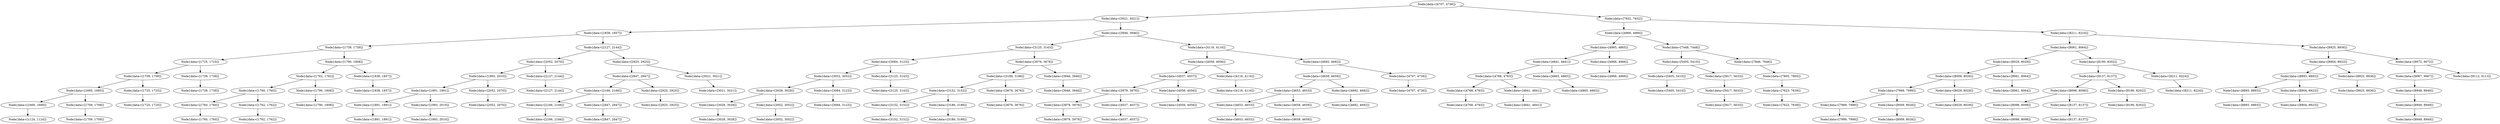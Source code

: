 digraph G{
1577219388 [label="Node{data=[4707, 4736]}"]
1577219388 -> 2070721059
2070721059 [label="Node{data=[3021, 3021]}"]
2070721059 -> 1533328386
1533328386 [label="Node{data=[1838, 1857]}"]
1533328386 -> 628282377
628282377 [label="Node{data=[1739, 1739]}"]
628282377 -> 1746206222
1746206222 [label="Node{data=[1725, 1725]}"]
1746206222 -> 1987552389
1987552389 [label="Node{data=[1709, 1709]}"]
1987552389 -> 143495909
143495909 [label="Node{data=[1695, 1695]}"]
143495909 -> 996986209
996986209 [label="Node{data=[1669, 1669]}"]
996986209 -> 1950855308
1950855308 [label="Node{data=[1124, 1124]}"]
143495909 -> 1063215373
1063215373 [label="Node{data=[1709, 1709]}"]
1063215373 -> 1537328825
1537328825 [label="Node{data=[1709, 1709]}"]
1987552389 -> 108732265
108732265 [label="Node{data=[1725, 1725]}"]
108732265 -> 1341197562
1341197562 [label="Node{data=[1725, 1725]}"]
1746206222 -> 190995200
190995200 [label="Node{data=[1739, 1739]}"]
190995200 -> 1579405531
1579405531 [label="Node{data=[1739, 1739]}"]
628282377 -> 8195105
8195105 [label="Node{data=[1790, 1808]}"]
8195105 -> 1194087944
1194087944 [label="Node{data=[1762, 1762]}"]
1194087944 -> 1578090422
1578090422 [label="Node{data=[1760, 1760]}"]
1578090422 -> 518654372
518654372 [label="Node{data=[1760, 1760]}"]
518654372 -> 1990066780
1990066780 [label="Node{data=[1760, 1760]}"]
1578090422 -> 1395103377
1395103377 [label="Node{data=[1762, 1762]}"]
1395103377 -> 1886810444
1886810444 [label="Node{data=[1762, 1762]}"]
1194087944 -> 1042280911
1042280911 [label="Node{data=[1790, 1808]}"]
1042280911 -> 949323954
949323954 [label="Node{data=[1790, 1808]}"]
8195105 -> 1474892335
1474892335 [label="Node{data=[1838, 1857]}"]
1474892335 -> 349631887
349631887 [label="Node{data=[1838, 1857]}"]
1533328386 -> 1426521939
1426521939 [label="Node{data=[2127, 2144]}"]
1426521939 -> 1103244633
1103244633 [label="Node{data=[2052, 2070]}"]
1103244633 -> 1587881764
1587881764 [label="Node{data=[1993, 2010]}"]
1587881764 -> 2113719282
2113719282 [label="Node{data=[1891, 1891]}"]
2113719282 -> 534925177
534925177 [label="Node{data=[1891, 1891]}"]
534925177 -> 1335492921
1335492921 [label="Node{data=[1891, 1891]}"]
2113719282 -> 955352041
955352041 [label="Node{data=[1993, 2010]}"]
955352041 -> 592018526
592018526 [label="Node{data=[1993, 2010]}"]
1587881764 -> 786261705
786261705 [label="Node{data=[2052, 2070]}"]
786261705 -> 827406818
827406818 [label="Node{data=[2052, 2070]}"]
1103244633 -> 84613866
84613866 [label="Node{data=[2127, 2144]}"]
84613866 -> 1841835417
1841835417 [label="Node{data=[2127, 2144]}"]
1426521939 -> 686224839
686224839 [label="Node{data=[2925, 2925]}"]
686224839 -> 281036560
281036560 [label="Node{data=[2847, 2847]}"]
281036560 -> 1304544168
1304544168 [label="Node{data=[2166, 2166]}"]
1304544168 -> 1640598380
1640598380 [label="Node{data=[2166, 2166]}"]
1640598380 -> 2124288607
2124288607 [label="Node{data=[2166, 2166]}"]
1304544168 -> 1827943003
1827943003 [label="Node{data=[2847, 2847]}"]
1827943003 -> 795566318
795566318 [label="Node{data=[2847, 2847]}"]
281036560 -> 39066756
39066756 [label="Node{data=[2925, 2925]}"]
39066756 -> 207022715
207022715 [label="Node{data=[2925, 2925]}"]
686224839 -> 1107130176
1107130176 [label="Node{data=[3021, 3021]}"]
1107130176 -> 904201089
904201089 [label="Node{data=[3021, 3021]}"]
2070721059 -> 393709957
393709957 [label="Node{data=[3946, 3946]}"]
393709957 -> 743029794
743029794 [label="Node{data=[3125, 3143]}"]
743029794 -> 111446428
111446428 [label="Node{data=[3084, 3123]}"]
111446428 -> 457206722
457206722 [label="Node{data=[3052, 3052]}"]
457206722 -> 818995854
818995854 [label="Node{data=[3028, 3028]}"]
818995854 -> 1360650266
1360650266 [label="Node{data=[3028, 3028]}"]
1360650266 -> 1934846924
1934846924 [label="Node{data=[3028, 3028]}"]
818995854 -> 1809125407
1809125407 [label="Node{data=[3052, 3052]}"]
1809125407 -> 1554402169
1554402169 [label="Node{data=[3052, 3052]}"]
457206722 -> 1109490119
1109490119 [label="Node{data=[3084, 3123]}"]
1109490119 -> 709130052
709130052 [label="Node{data=[3084, 3123]}"]
111446428 -> 1775423483
1775423483 [label="Node{data=[3125, 3143]}"]
1775423483 -> 130133051
130133051 [label="Node{data=[3125, 3143]}"]
743029794 -> 1315373637
1315373637 [label="Node{data=[3676, 3676]}"]
1315373637 -> 1200661146
1200661146 [label="Node{data=[3186, 3186]}"]
1200661146 -> 943853700
943853700 [label="Node{data=[3152, 3152]}"]
943853700 -> 854115267
854115267 [label="Node{data=[3152, 3152]}"]
854115267 -> 1156291313
1156291313 [label="Node{data=[3152, 3152]}"]
943853700 -> 112026756
112026756 [label="Node{data=[3186, 3186]}"]
112026756 -> 776176357
776176357 [label="Node{data=[3186, 3186]}"]
1200661146 -> 1522645557
1522645557 [label="Node{data=[3676, 3676]}"]
1522645557 -> 1122340750
1122340750 [label="Node{data=[3676, 3676]}"]
1315373637 -> 797006354
797006354 [label="Node{data=[3946, 3946]}"]
797006354 -> 493330861
493330861 [label="Node{data=[3946, 3946]}"]
393709957 -> 1252044838
1252044838 [label="Node{data=[4116, 4116]}"]
1252044838 -> 618127107
618127107 [label="Node{data=[4056, 4056]}"]
618127107 -> 27480129
27480129 [label="Node{data=[4037, 4037]}"]
27480129 -> 560587537
560587537 [label="Node{data=[3979, 3979]}"]
560587537 -> 1845970586
1845970586 [label="Node{data=[3979, 3979]}"]
1845970586 -> 1949475742
1949475742 [label="Node{data=[3979, 3979]}"]
560587537 -> 1871238145
1871238145 [label="Node{data=[4037, 4037]}"]
1871238145 -> 26727306
26727306 [label="Node{data=[4037, 4037]}"]
27480129 -> 1441818292
1441818292 [label="Node{data=[4056, 4056]}"]
1441818292 -> 876544455
876544455 [label="Node{data=[4056, 4056]}"]
618127107 -> 499053469
499053469 [label="Node{data=[4116, 4116]}"]
499053469 -> 579495971
579495971 [label="Node{data=[4116, 4116]}"]
1252044838 -> 1947827968
1947827968 [label="Node{data=[4692, 4692]}"]
1947827968 -> 954493309
954493309 [label="Node{data=[4659, 4659]}"]
954493309 -> 1387026407
1387026407 [label="Node{data=[4653, 4653]}"]
1387026407 -> 597092065
597092065 [label="Node{data=[4653, 4653]}"]
597092065 -> 474508524
474508524 [label="Node{data=[4653, 4653]}"]
1387026407 -> 133976473
133976473 [label="Node{data=[4659, 4659]}"]
133976473 -> 937377262
937377262 [label="Node{data=[4659, 4659]}"]
954493309 -> 594175002
594175002 [label="Node{data=[4692, 4692]}"]
594175002 -> 2090488727
2090488727 [label="Node{data=[4692, 4692]}"]
1947827968 -> 428848388
428848388 [label="Node{data=[4707, 4736]}"]
428848388 -> 1475464086
1475464086 [label="Node{data=[4707, 4736]}"]
1577219388 -> 659242950
659242950 [label="Node{data=[7932, 7932]}"]
659242950 -> 165922387
165922387 [label="Node{data=[4966, 4966]}"]
165922387 -> 1839232510
1839232510 [label="Node{data=[4865, 4865]}"]
1839232510 -> 886353575
886353575 [label="Node{data=[4841, 4841]}"]
886353575 -> 1251934964
1251934964 [label="Node{data=[4768, 4783]}"]
1251934964 -> 1566147754
1566147754 [label="Node{data=[4768, 4783]}"]
1566147754 -> 859309434
859309434 [label="Node{data=[4768, 4783]}"]
1251934964 -> 579351596
579351596 [label="Node{data=[4841, 4841]}"]
579351596 -> 280107563
280107563 [label="Node{data=[4841, 4841]}"]
886353575 -> 23044163
23044163 [label="Node{data=[4865, 4865]}"]
23044163 -> 1925146311
1925146311 [label="Node{data=[4865, 4865]}"]
1839232510 -> 301270504
301270504 [label="Node{data=[4966, 4966]}"]
301270504 -> 295057087
295057087 [label="Node{data=[4966, 4966]}"]
165922387 -> 1832370550
1832370550 [label="Node{data=[7448, 7448]}"]
1832370550 -> 1689721673
1689721673 [label="Node{data=[5405, 5410]}"]
1689721673 -> 1565821042
1565821042 [label="Node{data=[5405, 5410]}"]
1565821042 -> 2102881961
2102881961 [label="Node{data=[5405, 5410]}"]
1689721673 -> 783821828
783821828 [label="Node{data=[5617, 5633]}"]
783821828 -> 1913194441
1913194441 [label="Node{data=[5617, 5633]}"]
1913194441 -> 199689954
199689954 [label="Node{data=[5617, 5633]}"]
1832370550 -> 1292047121
1292047121 [label="Node{data=[7846, 7846]}"]
1292047121 -> 582274745
582274745 [label="Node{data=[7805, 7805]}"]
582274745 -> 414823017
414823017 [label="Node{data=[7623, 7639]}"]
414823017 -> 735737738
735737738 [label="Node{data=[7623, 7639]}"]
659242950 -> 2115265147
2115265147 [label="Node{data=[8211, 8224]}"]
2115265147 -> 2052176390
2052176390 [label="Node{data=[8061, 8064]}"]
2052176390 -> 799958495
799958495 [label="Node{data=[8029, 8029]}"]
799958495 -> 1471164807
1471164807 [label="Node{data=[8009, 8026]}"]
1471164807 -> 183146160
183146160 [label="Node{data=[7999, 7999]}"]
183146160 -> 2107411553
2107411553 [label="Node{data=[7999, 7999]}"]
2107411553 -> 566271632
566271632 [label="Node{data=[7999, 7999]}"]
183146160 -> 2007678758
2007678758 [label="Node{data=[8009, 8026]}"]
2007678758 -> 690743413
690743413 [label="Node{data=[8009, 8026]}"]
1471164807 -> 810391221
810391221 [label="Node{data=[8029, 8029]}"]
810391221 -> 366783026
366783026 [label="Node{data=[8029, 8029]}"]
799958495 -> 925725728
925725728 [label="Node{data=[8061, 8064]}"]
925725728 -> 1093880560
1093880560 [label="Node{data=[8061, 8064]}"]
2052176390 -> 488084573
488084573 [label="Node{data=[8190, 8202]}"]
488084573 -> 1835671799
1835671799 [label="Node{data=[8137, 8137]}"]
1835671799 -> 825935118
825935118 [label="Node{data=[8098, 8098]}"]
825935118 -> 1778740499
1778740499 [label="Node{data=[8098, 8098]}"]
1778740499 -> 1259448690
1259448690 [label="Node{data=[8098, 8098]}"]
825935118 -> 2009089407
2009089407 [label="Node{data=[8137, 8137]}"]
2009089407 -> 271969340
271969340 [label="Node{data=[8137, 8137]}"]
1835671799 -> 1360619228
1360619228 [label="Node{data=[8190, 8202]}"]
1360619228 -> 386211764
386211764 [label="Node{data=[8190, 8202]}"]
488084573 -> 1654348694
1654348694 [label="Node{data=[8211, 8224]}"]
1654348694 -> 1576017909
1576017909 [label="Node{data=[8211, 8224]}"]
2115265147 -> 1204137233
1204137233 [label="Node{data=[8925, 8936]}"]
1204137233 -> 2021847778
2021847778 [label="Node{data=[8904, 8923]}"]
2021847778 -> 1090343311
1090343311 [label="Node{data=[8893, 8893]}"]
1090343311 -> 498065874
498065874 [label="Node{data=[8893, 8893]}"]
498065874 -> 2011720275
2011720275 [label="Node{data=[8893, 8893]}"]
1090343311 -> 412255150
412255150 [label="Node{data=[8904, 8923]}"]
412255150 -> 843696154
843696154 [label="Node{data=[8904, 8923]}"]
2021847778 -> 1351229168
1351229168 [label="Node{data=[8925, 8936]}"]
1351229168 -> 1686395968
1686395968 [label="Node{data=[8925, 8936]}"]
1204137233 -> 1745304717
1745304717 [label="Node{data=[9072, 9072]}"]
1745304717 -> 343027855
343027855 [label="Node{data=[9067, 9067]}"]
343027855 -> 336576879
336576879 [label="Node{data=[8949, 8949]}"]
336576879 -> 1387260402
1387260402 [label="Node{data=[8949, 8949]}"]
1387260402 -> 60642430
60642430 [label="Node{data=[8949, 8949]}"]
1745304717 -> 107936458
107936458 [label="Node{data=[9113, 9113]}"]
}